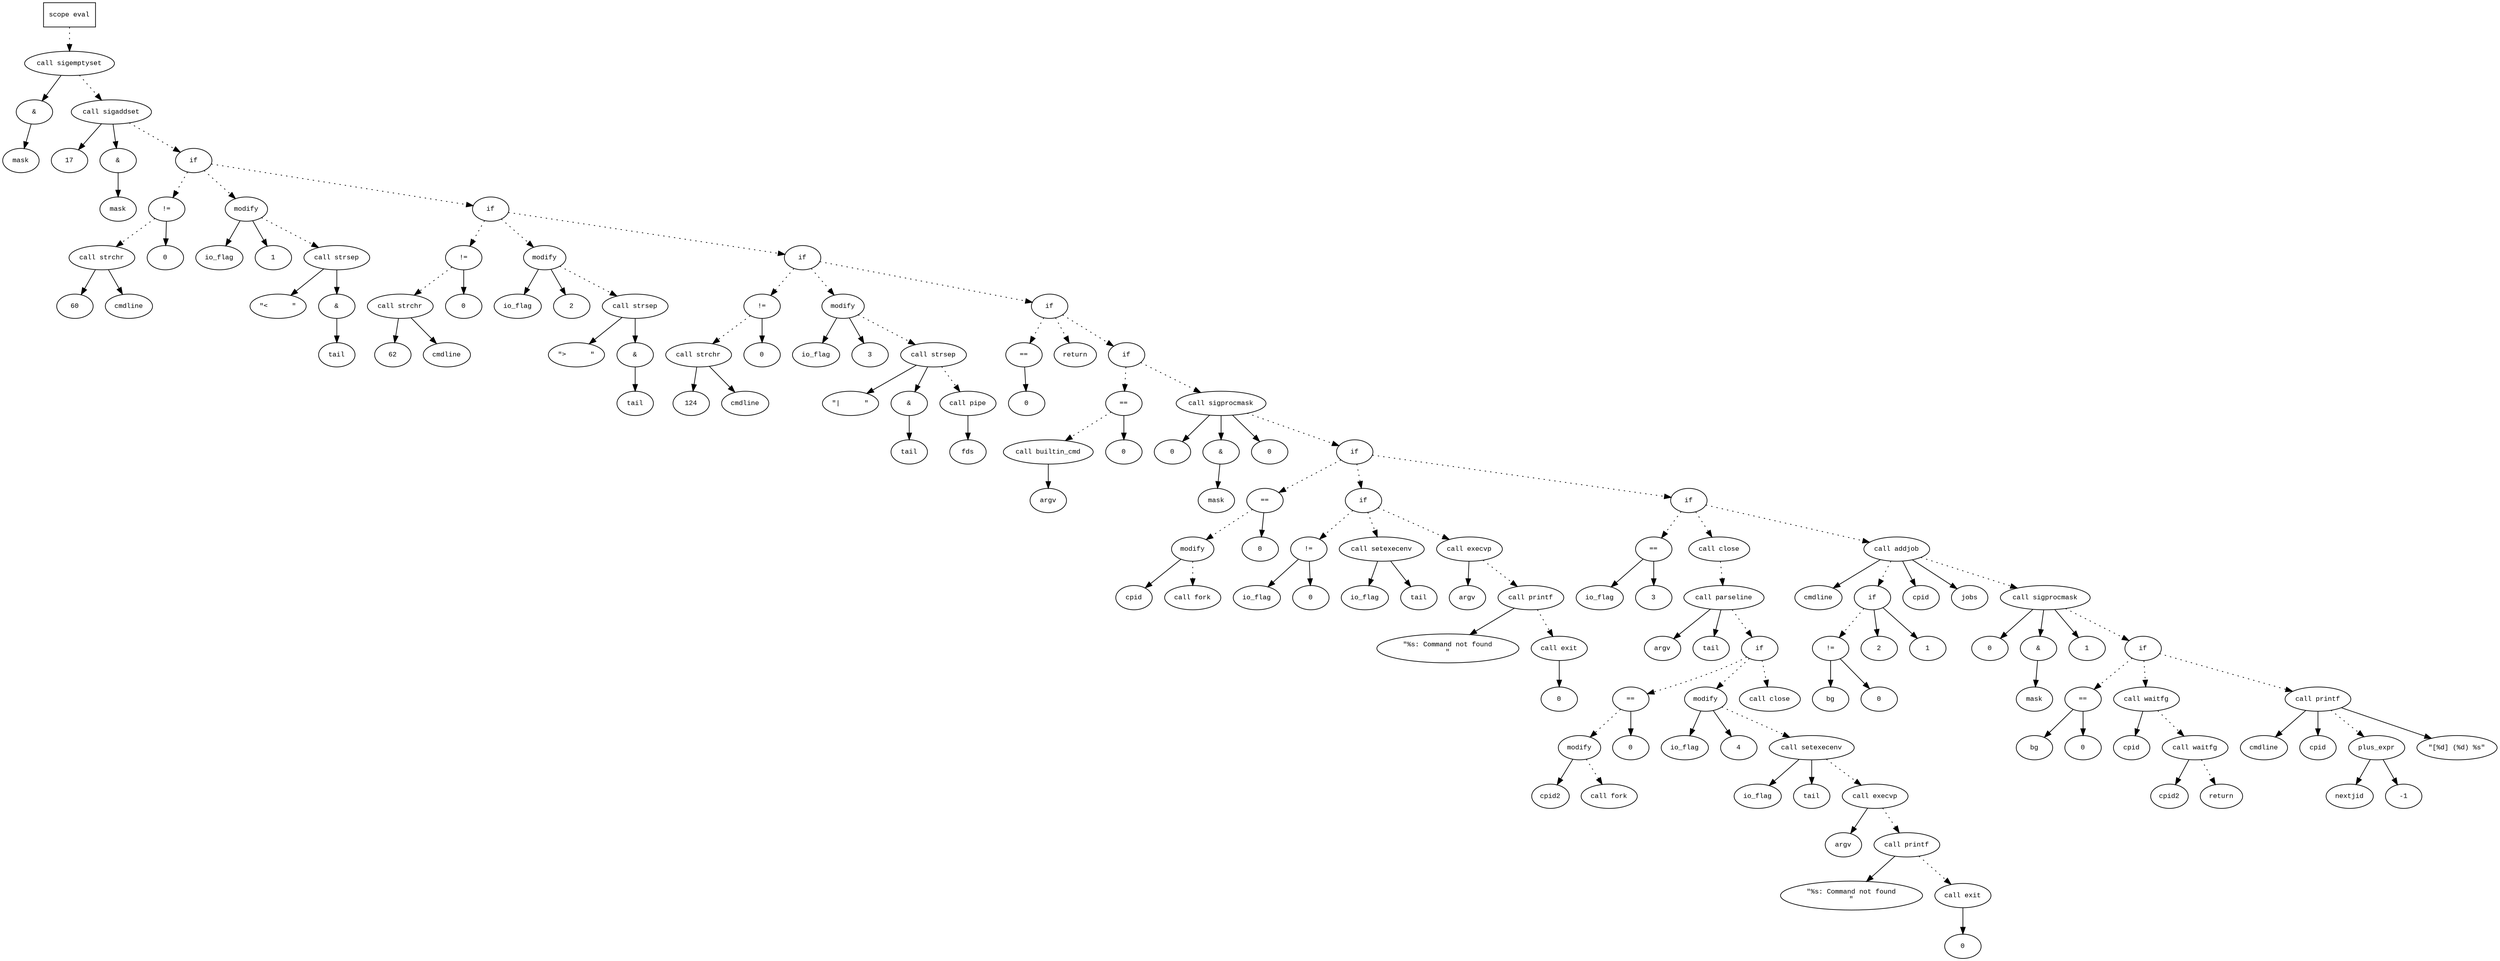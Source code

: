 digraph AST {
  graph [fontname="Times New Roman",fontsize=10];
  node  [fontname="Courier New",fontsize=10];
  edge  [fontname="Times New Roman",fontsize=10];

  node1 [label="scope eval",shape=box];
  node2 [label="call sigemptyset",shape=ellipse];
  node3 [label="&",shape=ellipse];
  node2 -> node3;
  node4 [label="mask",shape=ellipse];
  node3 -> node4;
  node1 -> node2 [style=dotted];
  node5 [label="call sigaddset",shape=ellipse];
  node6 [label="17",shape=ellipse];
  node5 -> node6;
  node7 [label="&",shape=ellipse];
  node5 -> node7;
  node8 [label="mask",shape=ellipse];
  node7 -> node8;
  node2 -> node5 [style=dotted];
  node9 [label="if",shape=ellipse];
  node5 -> node9 [style=dotted];
  node10 [label="!=",shape=ellipse];
  node11 [label="call strchr",shape=ellipse];
  node12 [label="60",shape=ellipse];
  node11 -> node12;
  node13 [label="cmdline",shape=ellipse];
  node11 -> node13;
  node10 -> node11 [style=dotted];
  node14 [label="0",shape=ellipse];
  node10 -> node14;
  node9 -> node10 [style=dotted];
  node15 [label="modify",shape=ellipse];
  node16 [label="io_flag",shape=ellipse];
  node15 -> node16;
  node17 [label="1",shape=ellipse];
  node15 -> node17;
  node9 -> node15 [style=dotted];
  node18 [label="call strsep",shape=ellipse];
  node19 [label="\"<      \"",shape=ellipse];
  node18 -> node19;
  node20 [label="&",shape=ellipse];
  node18 -> node20;
  node21 [label="tail",shape=ellipse];
  node20 -> node21;
  node15 -> node18 [style=dotted];
  node22 [label="if",shape=ellipse];
  node9 -> node22 [style=dotted];
  node23 [label="!=",shape=ellipse];
  node24 [label="call strchr",shape=ellipse];
  node25 [label="62",shape=ellipse];
  node24 -> node25;
  node26 [label="cmdline",shape=ellipse];
  node24 -> node26;
  node23 -> node24 [style=dotted];
  node27 [label="0",shape=ellipse];
  node23 -> node27;
  node22 -> node23 [style=dotted];
  node28 [label="modify",shape=ellipse];
  node29 [label="io_flag",shape=ellipse];
  node28 -> node29;
  node30 [label="2",shape=ellipse];
  node28 -> node30;
  node22 -> node28 [style=dotted];
  node31 [label="call strsep",shape=ellipse];
  node32 [label="\">      \"",shape=ellipse];
  node31 -> node32;
  node33 [label="&",shape=ellipse];
  node31 -> node33;
  node34 [label="tail",shape=ellipse];
  node33 -> node34;
  node28 -> node31 [style=dotted];
  node35 [label="if",shape=ellipse];
  node22 -> node35 [style=dotted];
  node36 [label="!=",shape=ellipse];
  node37 [label="call strchr",shape=ellipse];
  node38 [label="124",shape=ellipse];
  node37 -> node38;
  node39 [label="cmdline",shape=ellipse];
  node37 -> node39;
  node36 -> node37 [style=dotted];
  node40 [label="0",shape=ellipse];
  node36 -> node40;
  node35 -> node36 [style=dotted];
  node41 [label="modify",shape=ellipse];
  node42 [label="io_flag",shape=ellipse];
  node41 -> node42;
  node43 [label="3",shape=ellipse];
  node41 -> node43;
  node35 -> node41 [style=dotted];
  node44 [label="call strsep",shape=ellipse];
  node45 [label="\"|      \"",shape=ellipse];
  node44 -> node45;
  node46 [label="&",shape=ellipse];
  node44 -> node46;
  node47 [label="tail",shape=ellipse];
  node46 -> node47;
  node41 -> node44 [style=dotted];
  node48 [label="call pipe",shape=ellipse];
  node49 [label="fds",shape=ellipse];
  node48 -> node49;
  node44 -> node48 [style=dotted];
  node50 [label="if",shape=ellipse];
  node35 -> node50 [style=dotted];
  node51 [label="==",shape=ellipse];
  node52 [label="0",shape=ellipse];
  node51 -> node52;
  node50 -> node51 [style=dotted];
  node53 [label="return",shape=ellipse];
  node50 -> node53 [style=dotted];
  node54 [label="if",shape=ellipse];
  node50 -> node54 [style=dotted];
  node55 [label="==",shape=ellipse];
  node56 [label="call builtin_cmd",shape=ellipse];
  node57 [label="argv",shape=ellipse];
  node56 -> node57;
  node55 -> node56 [style=dotted];
  node58 [label="0",shape=ellipse];
  node55 -> node58;
  node54 -> node55 [style=dotted];
  node59 [label="call sigprocmask",shape=ellipse];
  node60 [label="0",shape=ellipse];
  node59 -> node60;
  node61 [label="&",shape=ellipse];
  node59 -> node61;
  node62 [label="mask",shape=ellipse];
  node61 -> node62;
  node63 [label="0",shape=ellipse];
  node59 -> node63;
  node54 -> node59 [style=dotted];
  node64 [label="if",shape=ellipse];
  node59 -> node64 [style=dotted];
  node65 [label="==",shape=ellipse];
  node66 [label="modify",shape=ellipse];
  node67 [label="cpid",shape=ellipse];
  node66 -> node67;
  node68 [label="call fork",shape=ellipse];
  node66 -> node68 [style=dotted];
  node65 -> node66 [style=dotted];
  node69 [label="0",shape=ellipse];
  node65 -> node69;
  node64 -> node65 [style=dotted];
  node70 [label="if",shape=ellipse];
  node64 -> node70 [style=dotted];
  node71 [label="!=",shape=ellipse];
  node72 [label="io_flag",shape=ellipse];
  node71 -> node72;
  node73 [label="0",shape=ellipse];
  node71 -> node73;
  node70 -> node71 [style=dotted];
  node74 [label="call setexecenv",shape=ellipse];
  node75 [label="io_flag",shape=ellipse];
  node74 -> node75;
  node76 [label="tail",shape=ellipse];
  node74 -> node76;
  node70 -> node74 [style=dotted];
  node77 [label="call execvp",shape=ellipse];
  node78 [label="argv",shape=ellipse];
  node77 -> node78;
  node70 -> node77 [style=dotted];
  node79 [label="call printf",shape=ellipse];
  node80 [label="\"%s: Command not found
\"",shape=ellipse];
  node79 -> node80;
  node77 -> node79 [style=dotted];
  node81 [label="call exit",shape=ellipse];
  node82 [label="0",shape=ellipse];
  node81 -> node82;
  node79 -> node81 [style=dotted];
  node83 [label="if",shape=ellipse];
  node64 -> node83 [style=dotted];
  node84 [label="==",shape=ellipse];
  node85 [label="io_flag",shape=ellipse];
  node84 -> node85;
  node86 [label="3",shape=ellipse];
  node84 -> node86;
  node83 -> node84 [style=dotted];
  node87 [label="call close",shape=ellipse];
  node83 -> node87 [style=dotted];
  node88 [label="call parseline",shape=ellipse];
  node89 [label="argv",shape=ellipse];
  node88 -> node89;
  node90 [label="tail",shape=ellipse];
  node88 -> node90;
  node87 -> node88 [style=dotted];
  node91 [label="if",shape=ellipse];
  node88 -> node91 [style=dotted];
  node92 [label="==",shape=ellipse];
  node93 [label="modify",shape=ellipse];
  node94 [label="cpid2",shape=ellipse];
  node93 -> node94;
  node95 [label="call fork",shape=ellipse];
  node93 -> node95 [style=dotted];
  node92 -> node93 [style=dotted];
  node96 [label="0",shape=ellipse];
  node92 -> node96;
  node91 -> node92 [style=dotted];
  node97 [label="modify",shape=ellipse];
  node98 [label="io_flag",shape=ellipse];
  node97 -> node98;
  node99 [label="4",shape=ellipse];
  node97 -> node99;
  node91 -> node97 [style=dotted];
  node100 [label="call setexecenv",shape=ellipse];
  node101 [label="io_flag",shape=ellipse];
  node100 -> node101;
  node102 [label="tail",shape=ellipse];
  node100 -> node102;
  node97 -> node100 [style=dotted];
  node103 [label="call execvp",shape=ellipse];
  node104 [label="argv",shape=ellipse];
  node103 -> node104;
  node100 -> node103 [style=dotted];
  node105 [label="call printf",shape=ellipse];
  node106 [label="\"%s: Command not found
\"",shape=ellipse];
  node105 -> node106;
  node103 -> node105 [style=dotted];
  node107 [label="call exit",shape=ellipse];
  node108 [label="0",shape=ellipse];
  node107 -> node108;
  node105 -> node107 [style=dotted];
  node109 [label="call close",shape=ellipse];
  node91 -> node109 [style=dotted];
  node110 [label="call addjob",shape=ellipse];
  node111 [label="cmdline",shape=ellipse];
  node110 -> node111;
  node112 [label="if",shape=ellipse];
  node110 -> node112 [style=dotted];
  node113 [label="!=",shape=ellipse];
  node114 [label="bg",shape=ellipse];
  node113 -> node114;
  node115 [label="0",shape=ellipse];
  node113 -> node115;
  node112 -> node113 [style=dotted];
  node116 [label="2",shape=ellipse];
  node112 -> node116;
  node117 [label="1",shape=ellipse];
  node112 -> node117;
  node118 [label="cpid",shape=ellipse];
  node110 -> node118;
  node119 [label="jobs",shape=ellipse];
  node110 -> node119;
  node83 -> node110 [style=dotted];
  node120 [label="call sigprocmask",shape=ellipse];
  node121 [label="0",shape=ellipse];
  node120 -> node121;
  node122 [label="&",shape=ellipse];
  node120 -> node122;
  node123 [label="mask",shape=ellipse];
  node122 -> node123;
  node124 [label="1",shape=ellipse];
  node120 -> node124;
  node110 -> node120 [style=dotted];
  node125 [label="if",shape=ellipse];
  node120 -> node125 [style=dotted];
  node126 [label="==",shape=ellipse];
  node127 [label="bg",shape=ellipse];
  node126 -> node127;
  node128 [label="0",shape=ellipse];
  node126 -> node128;
  node125 -> node126 [style=dotted];
  node129 [label="call waitfg",shape=ellipse];
  node130 [label="cpid",shape=ellipse];
  node129 -> node130;
  node125 -> node129 [style=dotted];
  node131 [label="call waitfg",shape=ellipse];
  node132 [label="cpid2",shape=ellipse];
  node131 -> node132;
  node129 -> node131 [style=dotted];
  node133 [label="return",shape=ellipse];
  node131 -> node133 [style=dotted];
  node134 [label="call printf",shape=ellipse];
  node135 [label="cmdline",shape=ellipse];
  node134 -> node135;
  node136 [label="cpid",shape=ellipse];
  node134 -> node136;
  node137 [label="plus_expr",shape=ellipse];
  node138 [label="nextjid",shape=ellipse];
  node137 -> node138;
  node139 [label="-1",shape=ellipse];
  node137 -> node139;
  node134 -> node137 [style=dotted];
  node140 [label="\"[%d] (%d) %s\"",shape=ellipse];
  node134 -> node140;
  node125 -> node134 [style=dotted];
} 